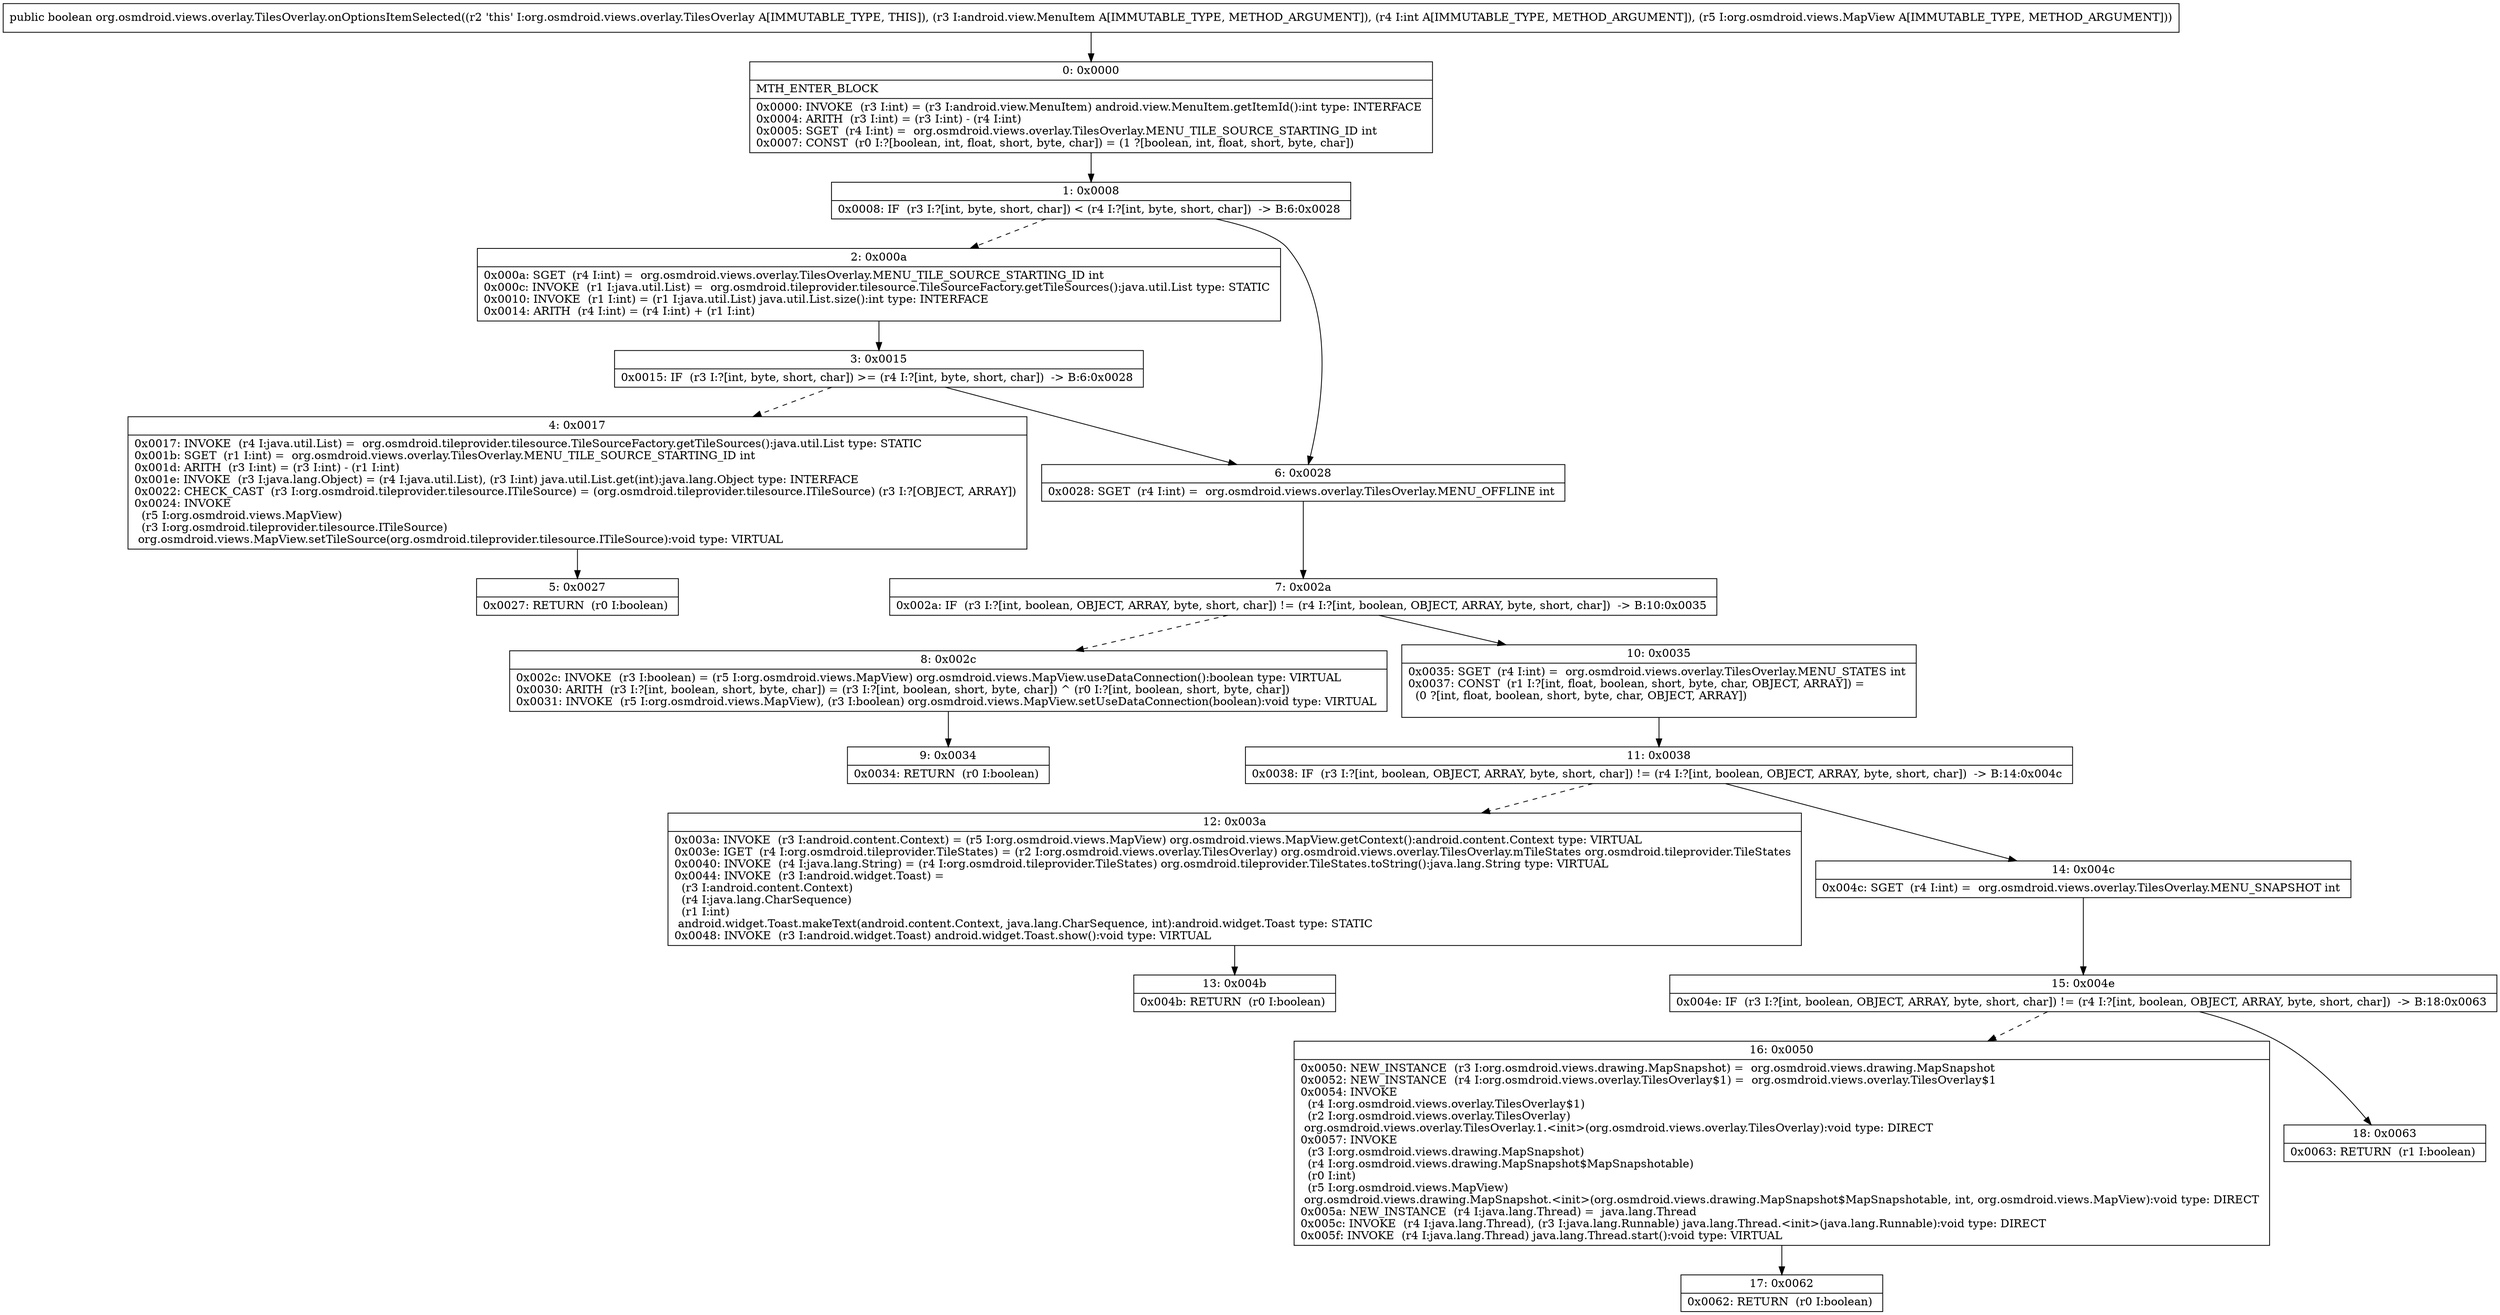 digraph "CFG fororg.osmdroid.views.overlay.TilesOverlay.onOptionsItemSelected(Landroid\/view\/MenuItem;ILorg\/osmdroid\/views\/MapView;)Z" {
Node_0 [shape=record,label="{0\:\ 0x0000|MTH_ENTER_BLOCK\l|0x0000: INVOKE  (r3 I:int) = (r3 I:android.view.MenuItem) android.view.MenuItem.getItemId():int type: INTERFACE \l0x0004: ARITH  (r3 I:int) = (r3 I:int) \- (r4 I:int) \l0x0005: SGET  (r4 I:int) =  org.osmdroid.views.overlay.TilesOverlay.MENU_TILE_SOURCE_STARTING_ID int \l0x0007: CONST  (r0 I:?[boolean, int, float, short, byte, char]) = (1 ?[boolean, int, float, short, byte, char]) \l}"];
Node_1 [shape=record,label="{1\:\ 0x0008|0x0008: IF  (r3 I:?[int, byte, short, char]) \< (r4 I:?[int, byte, short, char])  \-\> B:6:0x0028 \l}"];
Node_2 [shape=record,label="{2\:\ 0x000a|0x000a: SGET  (r4 I:int) =  org.osmdroid.views.overlay.TilesOverlay.MENU_TILE_SOURCE_STARTING_ID int \l0x000c: INVOKE  (r1 I:java.util.List) =  org.osmdroid.tileprovider.tilesource.TileSourceFactory.getTileSources():java.util.List type: STATIC \l0x0010: INVOKE  (r1 I:int) = (r1 I:java.util.List) java.util.List.size():int type: INTERFACE \l0x0014: ARITH  (r4 I:int) = (r4 I:int) + (r1 I:int) \l}"];
Node_3 [shape=record,label="{3\:\ 0x0015|0x0015: IF  (r3 I:?[int, byte, short, char]) \>= (r4 I:?[int, byte, short, char])  \-\> B:6:0x0028 \l}"];
Node_4 [shape=record,label="{4\:\ 0x0017|0x0017: INVOKE  (r4 I:java.util.List) =  org.osmdroid.tileprovider.tilesource.TileSourceFactory.getTileSources():java.util.List type: STATIC \l0x001b: SGET  (r1 I:int) =  org.osmdroid.views.overlay.TilesOverlay.MENU_TILE_SOURCE_STARTING_ID int \l0x001d: ARITH  (r3 I:int) = (r3 I:int) \- (r1 I:int) \l0x001e: INVOKE  (r3 I:java.lang.Object) = (r4 I:java.util.List), (r3 I:int) java.util.List.get(int):java.lang.Object type: INTERFACE \l0x0022: CHECK_CAST  (r3 I:org.osmdroid.tileprovider.tilesource.ITileSource) = (org.osmdroid.tileprovider.tilesource.ITileSource) (r3 I:?[OBJECT, ARRAY]) \l0x0024: INVOKE  \l  (r5 I:org.osmdroid.views.MapView)\l  (r3 I:org.osmdroid.tileprovider.tilesource.ITileSource)\l org.osmdroid.views.MapView.setTileSource(org.osmdroid.tileprovider.tilesource.ITileSource):void type: VIRTUAL \l}"];
Node_5 [shape=record,label="{5\:\ 0x0027|0x0027: RETURN  (r0 I:boolean) \l}"];
Node_6 [shape=record,label="{6\:\ 0x0028|0x0028: SGET  (r4 I:int) =  org.osmdroid.views.overlay.TilesOverlay.MENU_OFFLINE int \l}"];
Node_7 [shape=record,label="{7\:\ 0x002a|0x002a: IF  (r3 I:?[int, boolean, OBJECT, ARRAY, byte, short, char]) != (r4 I:?[int, boolean, OBJECT, ARRAY, byte, short, char])  \-\> B:10:0x0035 \l}"];
Node_8 [shape=record,label="{8\:\ 0x002c|0x002c: INVOKE  (r3 I:boolean) = (r5 I:org.osmdroid.views.MapView) org.osmdroid.views.MapView.useDataConnection():boolean type: VIRTUAL \l0x0030: ARITH  (r3 I:?[int, boolean, short, byte, char]) = (r3 I:?[int, boolean, short, byte, char]) ^ (r0 I:?[int, boolean, short, byte, char]) \l0x0031: INVOKE  (r5 I:org.osmdroid.views.MapView), (r3 I:boolean) org.osmdroid.views.MapView.setUseDataConnection(boolean):void type: VIRTUAL \l}"];
Node_9 [shape=record,label="{9\:\ 0x0034|0x0034: RETURN  (r0 I:boolean) \l}"];
Node_10 [shape=record,label="{10\:\ 0x0035|0x0035: SGET  (r4 I:int) =  org.osmdroid.views.overlay.TilesOverlay.MENU_STATES int \l0x0037: CONST  (r1 I:?[int, float, boolean, short, byte, char, OBJECT, ARRAY]) = \l  (0 ?[int, float, boolean, short, byte, char, OBJECT, ARRAY])\l \l}"];
Node_11 [shape=record,label="{11\:\ 0x0038|0x0038: IF  (r3 I:?[int, boolean, OBJECT, ARRAY, byte, short, char]) != (r4 I:?[int, boolean, OBJECT, ARRAY, byte, short, char])  \-\> B:14:0x004c \l}"];
Node_12 [shape=record,label="{12\:\ 0x003a|0x003a: INVOKE  (r3 I:android.content.Context) = (r5 I:org.osmdroid.views.MapView) org.osmdroid.views.MapView.getContext():android.content.Context type: VIRTUAL \l0x003e: IGET  (r4 I:org.osmdroid.tileprovider.TileStates) = (r2 I:org.osmdroid.views.overlay.TilesOverlay) org.osmdroid.views.overlay.TilesOverlay.mTileStates org.osmdroid.tileprovider.TileStates \l0x0040: INVOKE  (r4 I:java.lang.String) = (r4 I:org.osmdroid.tileprovider.TileStates) org.osmdroid.tileprovider.TileStates.toString():java.lang.String type: VIRTUAL \l0x0044: INVOKE  (r3 I:android.widget.Toast) = \l  (r3 I:android.content.Context)\l  (r4 I:java.lang.CharSequence)\l  (r1 I:int)\l android.widget.Toast.makeText(android.content.Context, java.lang.CharSequence, int):android.widget.Toast type: STATIC \l0x0048: INVOKE  (r3 I:android.widget.Toast) android.widget.Toast.show():void type: VIRTUAL \l}"];
Node_13 [shape=record,label="{13\:\ 0x004b|0x004b: RETURN  (r0 I:boolean) \l}"];
Node_14 [shape=record,label="{14\:\ 0x004c|0x004c: SGET  (r4 I:int) =  org.osmdroid.views.overlay.TilesOverlay.MENU_SNAPSHOT int \l}"];
Node_15 [shape=record,label="{15\:\ 0x004e|0x004e: IF  (r3 I:?[int, boolean, OBJECT, ARRAY, byte, short, char]) != (r4 I:?[int, boolean, OBJECT, ARRAY, byte, short, char])  \-\> B:18:0x0063 \l}"];
Node_16 [shape=record,label="{16\:\ 0x0050|0x0050: NEW_INSTANCE  (r3 I:org.osmdroid.views.drawing.MapSnapshot) =  org.osmdroid.views.drawing.MapSnapshot \l0x0052: NEW_INSTANCE  (r4 I:org.osmdroid.views.overlay.TilesOverlay$1) =  org.osmdroid.views.overlay.TilesOverlay$1 \l0x0054: INVOKE  \l  (r4 I:org.osmdroid.views.overlay.TilesOverlay$1)\l  (r2 I:org.osmdroid.views.overlay.TilesOverlay)\l org.osmdroid.views.overlay.TilesOverlay.1.\<init\>(org.osmdroid.views.overlay.TilesOverlay):void type: DIRECT \l0x0057: INVOKE  \l  (r3 I:org.osmdroid.views.drawing.MapSnapshot)\l  (r4 I:org.osmdroid.views.drawing.MapSnapshot$MapSnapshotable)\l  (r0 I:int)\l  (r5 I:org.osmdroid.views.MapView)\l org.osmdroid.views.drawing.MapSnapshot.\<init\>(org.osmdroid.views.drawing.MapSnapshot$MapSnapshotable, int, org.osmdroid.views.MapView):void type: DIRECT \l0x005a: NEW_INSTANCE  (r4 I:java.lang.Thread) =  java.lang.Thread \l0x005c: INVOKE  (r4 I:java.lang.Thread), (r3 I:java.lang.Runnable) java.lang.Thread.\<init\>(java.lang.Runnable):void type: DIRECT \l0x005f: INVOKE  (r4 I:java.lang.Thread) java.lang.Thread.start():void type: VIRTUAL \l}"];
Node_17 [shape=record,label="{17\:\ 0x0062|0x0062: RETURN  (r0 I:boolean) \l}"];
Node_18 [shape=record,label="{18\:\ 0x0063|0x0063: RETURN  (r1 I:boolean) \l}"];
MethodNode[shape=record,label="{public boolean org.osmdroid.views.overlay.TilesOverlay.onOptionsItemSelected((r2 'this' I:org.osmdroid.views.overlay.TilesOverlay A[IMMUTABLE_TYPE, THIS]), (r3 I:android.view.MenuItem A[IMMUTABLE_TYPE, METHOD_ARGUMENT]), (r4 I:int A[IMMUTABLE_TYPE, METHOD_ARGUMENT]), (r5 I:org.osmdroid.views.MapView A[IMMUTABLE_TYPE, METHOD_ARGUMENT])) }"];
MethodNode -> Node_0;
Node_0 -> Node_1;
Node_1 -> Node_2[style=dashed];
Node_1 -> Node_6;
Node_2 -> Node_3;
Node_3 -> Node_4[style=dashed];
Node_3 -> Node_6;
Node_4 -> Node_5;
Node_6 -> Node_7;
Node_7 -> Node_8[style=dashed];
Node_7 -> Node_10;
Node_8 -> Node_9;
Node_10 -> Node_11;
Node_11 -> Node_12[style=dashed];
Node_11 -> Node_14;
Node_12 -> Node_13;
Node_14 -> Node_15;
Node_15 -> Node_16[style=dashed];
Node_15 -> Node_18;
Node_16 -> Node_17;
}

